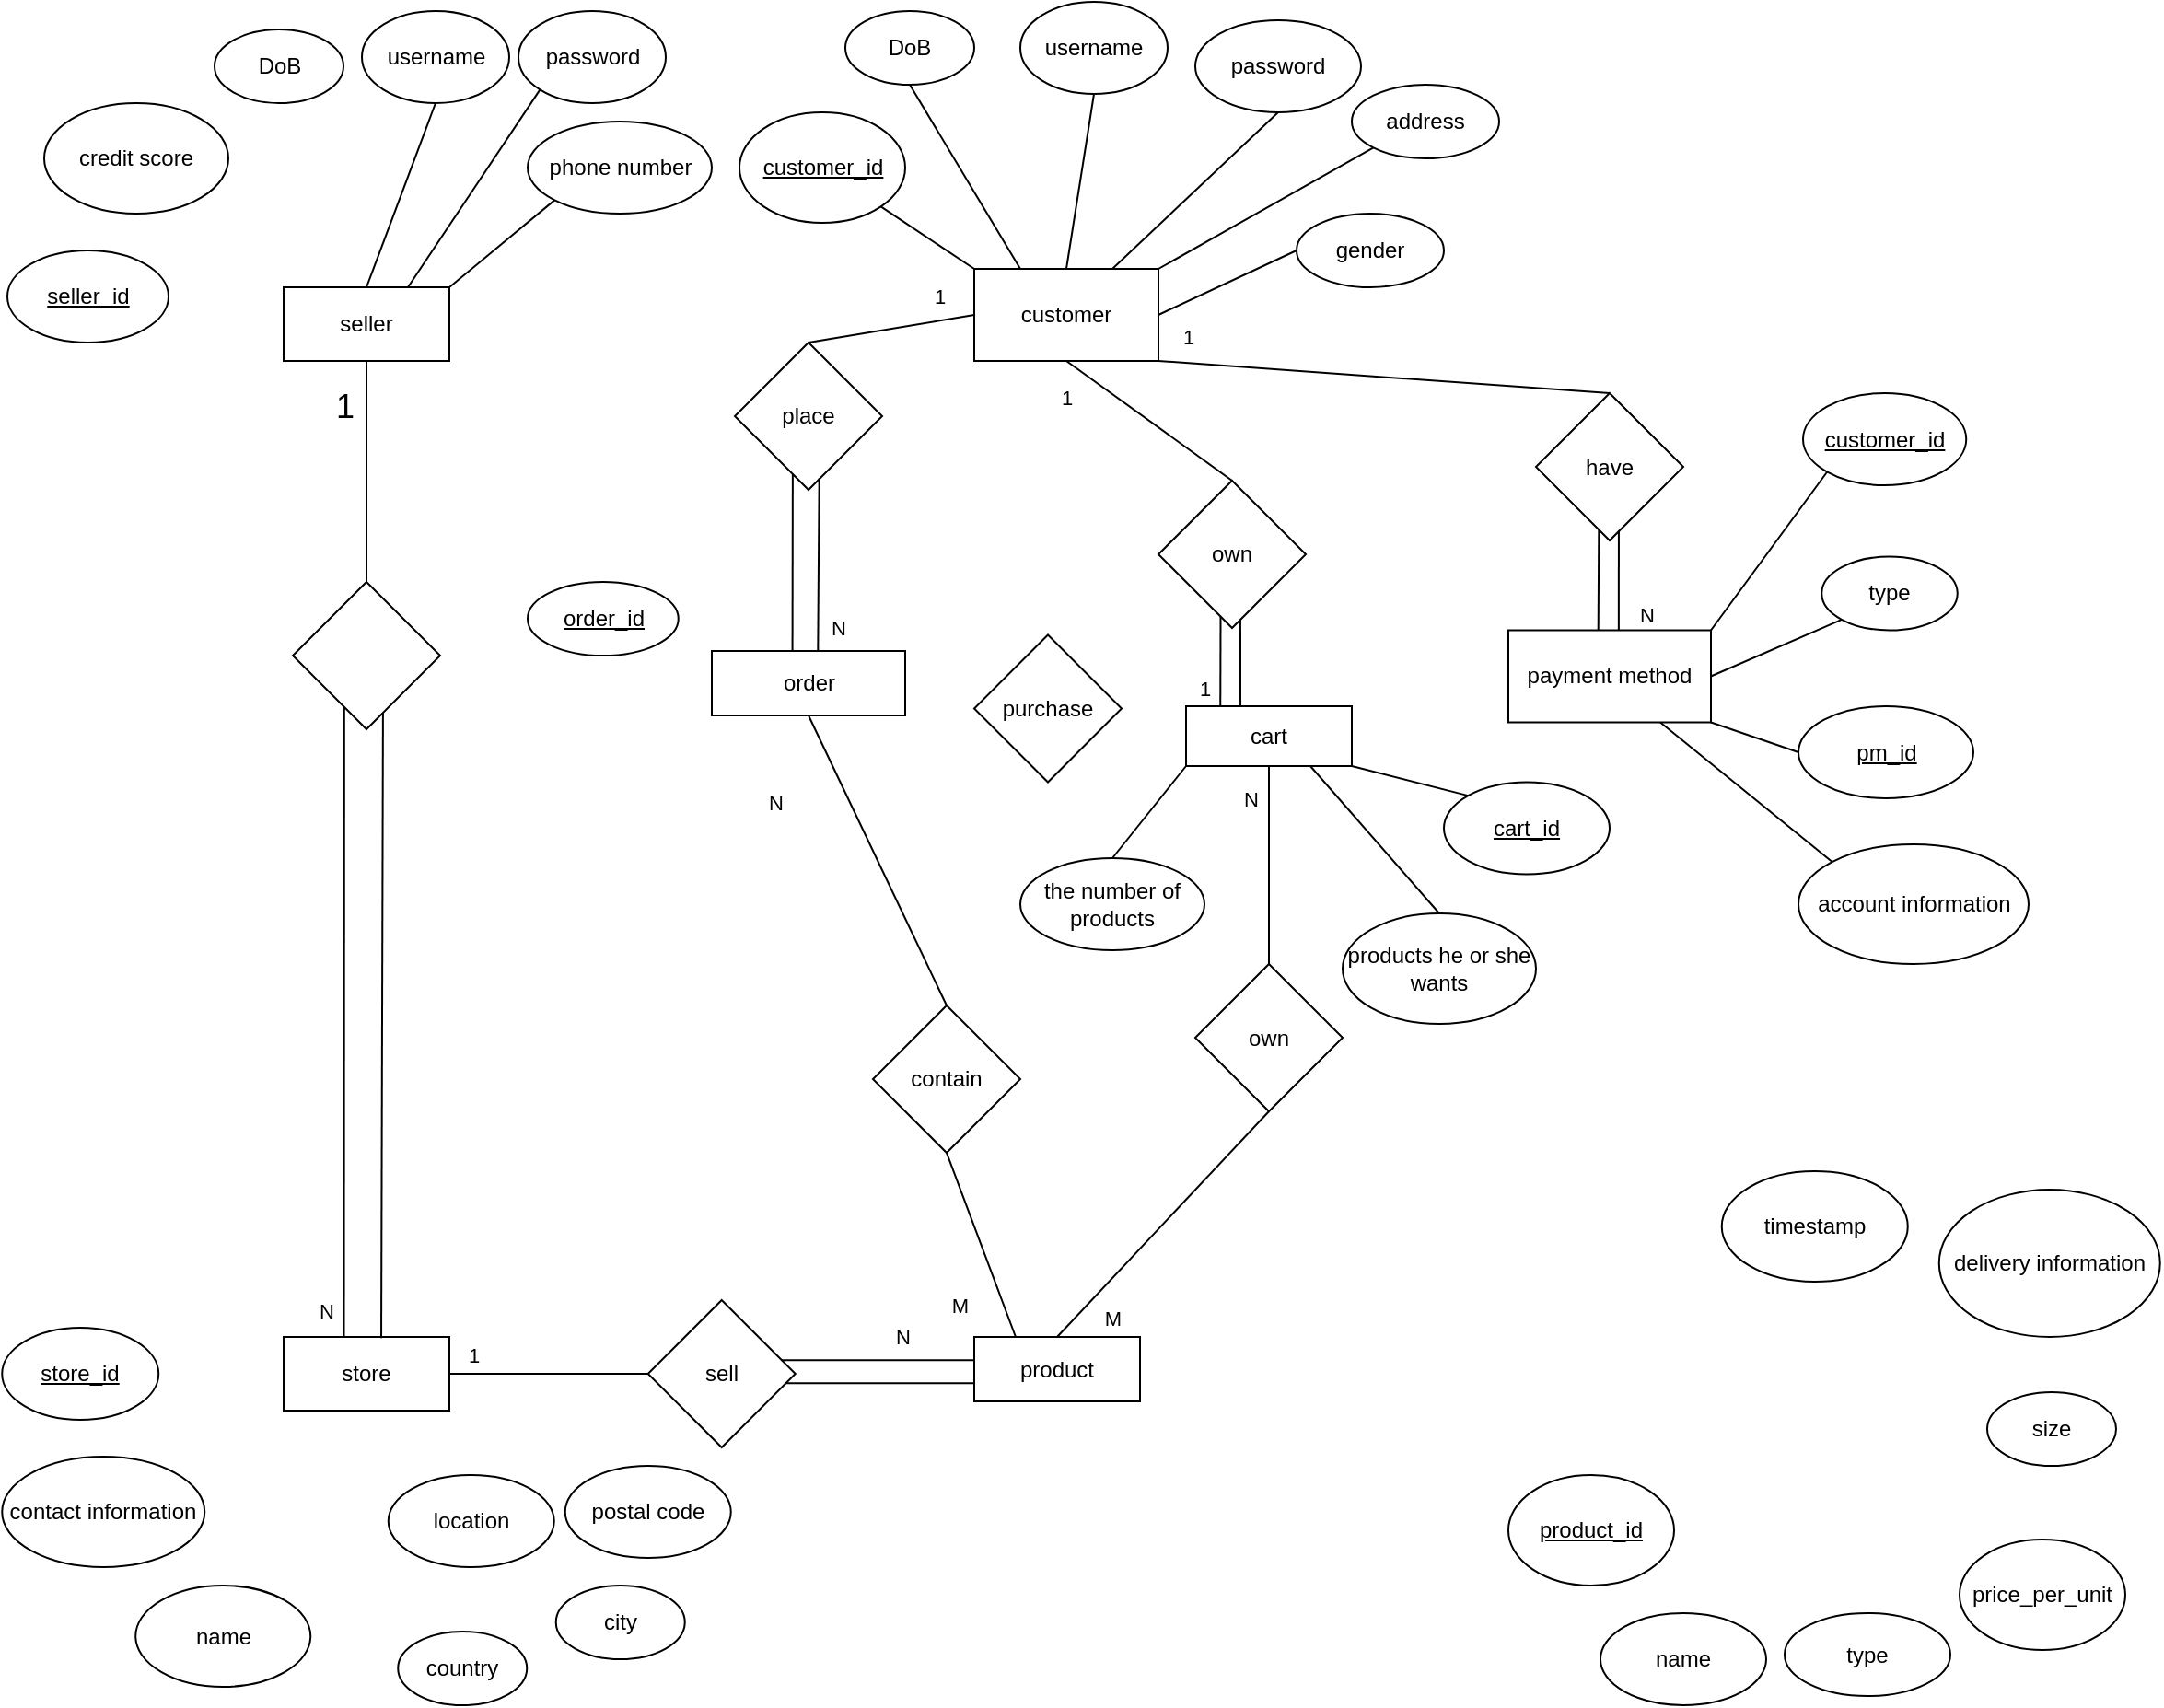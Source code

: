 <mxfile version="21.4.0" type="github">
  <diagram id="R2lEEEUBdFMjLlhIrx00" name="Page-1">
    <mxGraphModel dx="2045" dy="657" grid="1" gridSize="10" guides="1" tooltips="1" connect="1" arrows="1" fold="1" page="1" pageScale="1" pageWidth="850" pageHeight="1100" math="0" shadow="0" extFonts="Permanent Marker^https://fonts.googleapis.com/css?family=Permanent+Marker">
      <root>
        <mxCell id="0" />
        <mxCell id="1" parent="0" />
        <mxCell id="WJ2xPbu4sK1mDt2JDDbc-1" value="seller" style="rounded=0;whiteSpace=wrap;html=1;" parent="1" vertex="1">
          <mxGeometry x="-180" y="170" width="90" height="40" as="geometry" />
        </mxCell>
        <mxCell id="WJ2xPbu4sK1mDt2JDDbc-2" value="username" style="ellipse;whiteSpace=wrap;html=1;" parent="1" vertex="1">
          <mxGeometry x="-137.5" y="20" width="80" height="50" as="geometry" />
        </mxCell>
        <mxCell id="WJ2xPbu4sK1mDt2JDDbc-3" value="password" style="ellipse;whiteSpace=wrap;html=1;" parent="1" vertex="1">
          <mxGeometry x="-52.5" y="20" width="80" height="50" as="geometry" />
        </mxCell>
        <mxCell id="WJ2xPbu4sK1mDt2JDDbc-4" value="DoB" style="ellipse;whiteSpace=wrap;html=1;" parent="1" vertex="1">
          <mxGeometry x="-217.5" y="30" width="70" height="40" as="geometry" />
        </mxCell>
        <mxCell id="WJ2xPbu4sK1mDt2JDDbc-5" value="phone number" style="ellipse;whiteSpace=wrap;html=1;" parent="1" vertex="1">
          <mxGeometry x="-47.5" y="80" width="100" height="50" as="geometry" />
        </mxCell>
        <mxCell id="WJ2xPbu4sK1mDt2JDDbc-6" value="credit score" style="ellipse;whiteSpace=wrap;html=1;" parent="1" vertex="1">
          <mxGeometry x="-310" y="70" width="100" height="60" as="geometry" />
        </mxCell>
        <mxCell id="WJ2xPbu4sK1mDt2JDDbc-7" value="store" style="rounded=0;whiteSpace=wrap;html=1;" parent="1" vertex="1">
          <mxGeometry x="-180" y="740" width="90" height="40" as="geometry" />
        </mxCell>
        <mxCell id="WJ2xPbu4sK1mDt2JDDbc-8" value="&lt;u&gt;store_id&lt;/u&gt;" style="ellipse;whiteSpace=wrap;html=1;" parent="1" vertex="1">
          <mxGeometry x="-332.88" y="735" width="85" height="50" as="geometry" />
        </mxCell>
        <mxCell id="WJ2xPbu4sK1mDt2JDDbc-9" value="name" style="ellipse;whiteSpace=wrap;html=1;" parent="1" vertex="1">
          <mxGeometry x="-260.38" y="875" width="95" height="55" as="geometry" />
        </mxCell>
        <mxCell id="WJ2xPbu4sK1mDt2JDDbc-10" value="location" style="ellipse;whiteSpace=wrap;html=1;" parent="1" vertex="1">
          <mxGeometry x="-123.13" y="815" width="90" height="50" as="geometry" />
        </mxCell>
        <mxCell id="WJ2xPbu4sK1mDt2JDDbc-11" value="contact information" style="ellipse;whiteSpace=wrap;html=1;" parent="1" vertex="1">
          <mxGeometry x="-332.88" y="805" width="110" height="60" as="geometry" />
        </mxCell>
        <mxCell id="WJ2xPbu4sK1mDt2JDDbc-12" value="&lt;u&gt;seller_id&lt;/u&gt;" style="ellipse;whiteSpace=wrap;html=1;" parent="1" vertex="1">
          <mxGeometry x="-330" y="150" width="87.5" height="50" as="geometry" />
        </mxCell>
        <mxCell id="WJ2xPbu4sK1mDt2JDDbc-13" value="country" style="ellipse;whiteSpace=wrap;html=1;" parent="1" vertex="1">
          <mxGeometry x="-117.88" y="900" width="70" height="40" as="geometry" />
        </mxCell>
        <mxCell id="WJ2xPbu4sK1mDt2JDDbc-14" value="city" style="ellipse;whiteSpace=wrap;html=1;" parent="1" vertex="1">
          <mxGeometry x="-32.13" y="875" width="70" height="40" as="geometry" />
        </mxCell>
        <mxCell id="WJ2xPbu4sK1mDt2JDDbc-15" value="postal code" style="ellipse;whiteSpace=wrap;html=1;" parent="1" vertex="1">
          <mxGeometry x="-27.13" y="810" width="90" height="50" as="geometry" />
        </mxCell>
        <mxCell id="WJ2xPbu4sK1mDt2JDDbc-19" value="customer" style="rounded=0;whiteSpace=wrap;html=1;" parent="1" vertex="1">
          <mxGeometry x="195" y="160" width="100" height="50" as="geometry" />
        </mxCell>
        <mxCell id="WJ2xPbu4sK1mDt2JDDbc-20" value="&lt;u&gt;customer_id&lt;/u&gt;" style="ellipse;whiteSpace=wrap;html=1;" parent="1" vertex="1">
          <mxGeometry x="67.5" y="75" width="90" height="60" as="geometry" />
        </mxCell>
        <mxCell id="WJ2xPbu4sK1mDt2JDDbc-21" value="username" style="ellipse;whiteSpace=wrap;html=1;" parent="1" vertex="1">
          <mxGeometry x="220" y="15" width="80" height="50" as="geometry" />
        </mxCell>
        <mxCell id="WJ2xPbu4sK1mDt2JDDbc-22" value="password" style="ellipse;whiteSpace=wrap;html=1;" parent="1" vertex="1">
          <mxGeometry x="315" y="25" width="90" height="50" as="geometry" />
        </mxCell>
        <mxCell id="WJ2xPbu4sK1mDt2JDDbc-23" value="DoB" style="ellipse;whiteSpace=wrap;html=1;" parent="1" vertex="1">
          <mxGeometry x="125" y="20" width="70" height="40" as="geometry" />
        </mxCell>
        <mxCell id="WJ2xPbu4sK1mDt2JDDbc-24" value="gender" style="ellipse;whiteSpace=wrap;html=1;" parent="1" vertex="1">
          <mxGeometry x="370" y="130" width="80" height="40" as="geometry" />
        </mxCell>
        <mxCell id="WJ2xPbu4sK1mDt2JDDbc-25" value="address" style="ellipse;whiteSpace=wrap;html=1;" parent="1" vertex="1">
          <mxGeometry x="400" y="60" width="80" height="40" as="geometry" />
        </mxCell>
        <mxCell id="WJ2xPbu4sK1mDt2JDDbc-26" value="product" style="rounded=0;whiteSpace=wrap;html=1;" parent="1" vertex="1">
          <mxGeometry x="195" y="740" width="90" height="35" as="geometry" />
        </mxCell>
        <mxCell id="WJ2xPbu4sK1mDt2JDDbc-27" value="&lt;u&gt;product_id&lt;/u&gt;" style="ellipse;whiteSpace=wrap;html=1;" parent="1" vertex="1">
          <mxGeometry x="485" y="815" width="90" height="60" as="geometry" />
        </mxCell>
        <mxCell id="WJ2xPbu4sK1mDt2JDDbc-28" value="name" style="ellipse;whiteSpace=wrap;html=1;" parent="1" vertex="1">
          <mxGeometry x="535" y="890" width="90" height="50" as="geometry" />
        </mxCell>
        <mxCell id="WJ2xPbu4sK1mDt2JDDbc-29" value="type" style="ellipse;whiteSpace=wrap;html=1;" parent="1" vertex="1">
          <mxGeometry x="635" y="890" width="90" height="45" as="geometry" />
        </mxCell>
        <mxCell id="WJ2xPbu4sK1mDt2JDDbc-30" value="size" style="ellipse;whiteSpace=wrap;html=1;" parent="1" vertex="1">
          <mxGeometry x="745" y="770" width="70" height="40" as="geometry" />
        </mxCell>
        <mxCell id="WJ2xPbu4sK1mDt2JDDbc-31" value="price_per_unit" style="ellipse;whiteSpace=wrap;html=1;" parent="1" vertex="1">
          <mxGeometry x="730" y="850" width="90" height="60" as="geometry" />
        </mxCell>
        <mxCell id="WJ2xPbu4sK1mDt2JDDbc-38" value="order" style="rounded=0;whiteSpace=wrap;html=1;" parent="1" vertex="1">
          <mxGeometry x="52.5" y="367.5" width="105" height="35" as="geometry" />
        </mxCell>
        <mxCell id="WJ2xPbu4sK1mDt2JDDbc-42" value="&lt;u&gt;cart_id&lt;/u&gt;" style="ellipse;whiteSpace=wrap;html=1;" parent="1" vertex="1">
          <mxGeometry x="450" y="438.75" width="90" height="50" as="geometry" />
        </mxCell>
        <mxCell id="WJ2xPbu4sK1mDt2JDDbc-43" value="the number of products" style="ellipse;whiteSpace=wrap;html=1;" parent="1" vertex="1">
          <mxGeometry x="220" y="480" width="100" height="50" as="geometry" />
        </mxCell>
        <mxCell id="WJ2xPbu4sK1mDt2JDDbc-50" value="" style="endArrow=none;html=1;rounded=0;entryX=0.5;entryY=1;entryDx=0;entryDy=0;" parent="1" target="WJ2xPbu4sK1mDt2JDDbc-1" edge="1">
          <mxGeometry width="50" height="50" relative="1" as="geometry">
            <mxPoint x="-135" y="330" as="sourcePoint" />
            <mxPoint x="-166" y="320" as="targetPoint" />
          </mxGeometry>
        </mxCell>
        <mxCell id="WJ2xPbu4sK1mDt2JDDbc-56" value="&lt;font style=&quot;font-size: 18px;&quot;&gt;1&lt;/font&gt;" style="edgeLabel;html=1;align=center;verticalAlign=middle;resizable=0;points=[];" parent="WJ2xPbu4sK1mDt2JDDbc-50" vertex="1" connectable="0">
          <mxGeometry x="0.586" relative="1" as="geometry">
            <mxPoint x="-12" as="offset" />
          </mxGeometry>
        </mxCell>
        <mxCell id="WJ2xPbu4sK1mDt2JDDbc-51" value="" style="rhombus;whiteSpace=wrap;html=1;" parent="1" vertex="1">
          <mxGeometry x="-175" y="330" width="80" height="80" as="geometry" />
        </mxCell>
        <mxCell id="WJ2xPbu4sK1mDt2JDDbc-52" value="" style="endArrow=none;html=1;rounded=0;exitX=0.364;exitY=-0.009;exitDx=0;exitDy=0;exitPerimeter=0;entryX=0.349;entryY=0.847;entryDx=0;entryDy=0;entryPerimeter=0;" parent="1" edge="1" target="WJ2xPbu4sK1mDt2JDDbc-51" source="WJ2xPbu4sK1mDt2JDDbc-7">
          <mxGeometry width="50" height="50" relative="1" as="geometry">
            <mxPoint x="-147.29" y="756.08" as="sourcePoint" />
            <mxPoint x="-147" y="400" as="targetPoint" />
          </mxGeometry>
        </mxCell>
        <mxCell id="WJ2xPbu4sK1mDt2JDDbc-55" value="N" style="edgeLabel;html=1;align=center;verticalAlign=middle;resizable=0;points=[];" parent="WJ2xPbu4sK1mDt2JDDbc-52" vertex="1" connectable="0">
          <mxGeometry x="-0.367" y="-1" relative="1" as="geometry">
            <mxPoint x="-11" y="94" as="offset" />
          </mxGeometry>
        </mxCell>
        <mxCell id="WJ2xPbu4sK1mDt2JDDbc-53" value="" style="endArrow=none;html=1;rounded=0;entryX=0.612;entryY=0.888;entryDx=0;entryDy=0;entryPerimeter=0;exitX=0.589;exitY=0.017;exitDx=0;exitDy=0;exitPerimeter=0;" parent="1" source="WJ2xPbu4sK1mDt2JDDbc-7" target="WJ2xPbu4sK1mDt2JDDbc-51" edge="1">
          <mxGeometry width="50" height="50" relative="1" as="geometry">
            <mxPoint x="160" y="730" as="sourcePoint" />
            <mxPoint x="210" y="680" as="targetPoint" />
          </mxGeometry>
        </mxCell>
        <mxCell id="WJ2xPbu4sK1mDt2JDDbc-57" value="sell" style="rhombus;whiteSpace=wrap;html=1;" parent="1" vertex="1">
          <mxGeometry x="17.87" y="720" width="80" height="80" as="geometry" />
        </mxCell>
        <mxCell id="WJ2xPbu4sK1mDt2JDDbc-59" value="" style="endArrow=none;html=1;rounded=0;entryX=0;entryY=0.5;entryDx=0;entryDy=0;exitX=1;exitY=0.5;exitDx=0;exitDy=0;" parent="1" source="WJ2xPbu4sK1mDt2JDDbc-7" target="WJ2xPbu4sK1mDt2JDDbc-57" edge="1">
          <mxGeometry width="50" height="50" relative="1" as="geometry">
            <mxPoint x="220" y="830" as="sourcePoint" />
            <mxPoint x="300" y="840" as="targetPoint" />
            <Array as="points" />
          </mxGeometry>
        </mxCell>
        <mxCell id="WJ2xPbu4sK1mDt2JDDbc-64" value="1" style="edgeLabel;html=1;align=center;verticalAlign=middle;resizable=0;points=[];" parent="WJ2xPbu4sK1mDt2JDDbc-59" vertex="1" connectable="0">
          <mxGeometry x="-0.784" y="-2" relative="1" as="geometry">
            <mxPoint x="1" y="-12" as="offset" />
          </mxGeometry>
        </mxCell>
        <mxCell id="WJ2xPbu4sK1mDt2JDDbc-65" value="purchase" style="rhombus;whiteSpace=wrap;html=1;" parent="1" vertex="1">
          <mxGeometry x="195" y="358.75" width="80" height="80" as="geometry" />
        </mxCell>
        <mxCell id="WQUV_jJRk9BVvkySr6AF-2" value="place" style="rhombus;whiteSpace=wrap;html=1;" vertex="1" parent="1">
          <mxGeometry x="65" y="200" width="80" height="80" as="geometry" />
        </mxCell>
        <mxCell id="WQUV_jJRk9BVvkySr6AF-5" value="" style="endArrow=none;html=1;rounded=0;entryX=0;entryY=0.5;entryDx=0;entryDy=0;exitX=0.5;exitY=0;exitDx=0;exitDy=0;" edge="1" parent="1" source="WQUV_jJRk9BVvkySr6AF-2" target="WJ2xPbu4sK1mDt2JDDbc-19">
          <mxGeometry width="50" height="50" relative="1" as="geometry">
            <mxPoint x="95" y="260" as="sourcePoint" />
            <mxPoint x="145" y="210" as="targetPoint" />
          </mxGeometry>
        </mxCell>
        <mxCell id="WQUV_jJRk9BVvkySr6AF-8" value="1" style="edgeLabel;html=1;align=center;verticalAlign=middle;resizable=0;points=[];" vertex="1" connectable="0" parent="WQUV_jJRk9BVvkySr6AF-5">
          <mxGeometry x="0.76" y="-1" relative="1" as="geometry">
            <mxPoint x="-9" y="-13" as="offset" />
          </mxGeometry>
        </mxCell>
        <mxCell id="WQUV_jJRk9BVvkySr6AF-6" value="" style="endArrow=none;html=1;rounded=0;entryX=0.393;entryY=0.893;entryDx=0;entryDy=0;entryPerimeter=0;exitX=0.417;exitY=-0.008;exitDx=0;exitDy=0;exitPerimeter=0;" edge="1" parent="1" source="WJ2xPbu4sK1mDt2JDDbc-38" target="WQUV_jJRk9BVvkySr6AF-2">
          <mxGeometry width="50" height="50" relative="1" as="geometry">
            <mxPoint x="110" y="350" as="sourcePoint" />
            <mxPoint x="160" y="300" as="targetPoint" />
          </mxGeometry>
        </mxCell>
        <mxCell id="WQUV_jJRk9BVvkySr6AF-7" value="" style="endArrow=none;html=1;rounded=0;entryX=0.573;entryY=0.922;entryDx=0;entryDy=0;entryPerimeter=0;exitX=0.549;exitY=-0.013;exitDx=0;exitDy=0;exitPerimeter=0;" edge="1" parent="1" source="WJ2xPbu4sK1mDt2JDDbc-38" target="WQUV_jJRk9BVvkySr6AF-2">
          <mxGeometry width="50" height="50" relative="1" as="geometry">
            <mxPoint x="150" y="360" as="sourcePoint" />
            <mxPoint x="200" y="310" as="targetPoint" />
            <Array as="points" />
          </mxGeometry>
        </mxCell>
        <mxCell id="WQUV_jJRk9BVvkySr6AF-11" value="N" style="edgeLabel;html=1;align=center;verticalAlign=middle;resizable=0;points=[];" vertex="1" connectable="0" parent="WQUV_jJRk9BVvkySr6AF-7">
          <mxGeometry x="-0.346" y="-1" relative="1" as="geometry">
            <mxPoint x="9" y="18" as="offset" />
          </mxGeometry>
        </mxCell>
        <mxCell id="WQUV_jJRk9BVvkySr6AF-12" value="contain" style="rhombus;whiteSpace=wrap;html=1;" vertex="1" parent="1">
          <mxGeometry x="140" y="560" width="80" height="80" as="geometry" />
        </mxCell>
        <mxCell id="WQUV_jJRk9BVvkySr6AF-13" value="" style="endArrow=none;html=1;rounded=0;entryX=0.5;entryY=1;entryDx=0;entryDy=0;exitX=0.5;exitY=0;exitDx=0;exitDy=0;" edge="1" parent="1" source="WQUV_jJRk9BVvkySr6AF-12" target="WJ2xPbu4sK1mDt2JDDbc-38">
          <mxGeometry width="50" height="50" relative="1" as="geometry">
            <mxPoint x="500" y="520" as="sourcePoint" />
            <mxPoint x="550" y="470" as="targetPoint" />
          </mxGeometry>
        </mxCell>
        <mxCell id="WQUV_jJRk9BVvkySr6AF-17" value="N" style="edgeLabel;html=1;align=center;verticalAlign=middle;resizable=0;points=[];" vertex="1" connectable="0" parent="WQUV_jJRk9BVvkySr6AF-13">
          <mxGeometry x="-0.222" relative="1" as="geometry">
            <mxPoint x="-64" y="-49" as="offset" />
          </mxGeometry>
        </mxCell>
        <mxCell id="WQUV_jJRk9BVvkySr6AF-15" value="" style="endArrow=none;html=1;rounded=0;exitX=0.25;exitY=0;exitDx=0;exitDy=0;entryX=0.5;entryY=1;entryDx=0;entryDy=0;" edge="1" parent="1" source="WJ2xPbu4sK1mDt2JDDbc-26" target="WQUV_jJRk9BVvkySr6AF-12">
          <mxGeometry width="50" height="50" relative="1" as="geometry">
            <mxPoint x="590" y="730" as="sourcePoint" />
            <mxPoint x="610" y="600" as="targetPoint" />
          </mxGeometry>
        </mxCell>
        <mxCell id="WQUV_jJRk9BVvkySr6AF-20" value="M" style="edgeLabel;html=1;align=center;verticalAlign=middle;resizable=0;points=[];" vertex="1" connectable="0" parent="WQUV_jJRk9BVvkySr6AF-15">
          <mxGeometry x="-0.18" y="1" relative="1" as="geometry">
            <mxPoint x="-14" y="24" as="offset" />
          </mxGeometry>
        </mxCell>
        <mxCell id="WQUV_jJRk9BVvkySr6AF-21" value="" style="endArrow=none;html=1;rounded=0;entryX=0.002;entryY=0.36;entryDx=0;entryDy=0;entryPerimeter=0;exitX=0.907;exitY=0.408;exitDx=0;exitDy=0;exitPerimeter=0;" edge="1" parent="1" source="WJ2xPbu4sK1mDt2JDDbc-57" target="WJ2xPbu4sK1mDt2JDDbc-26">
          <mxGeometry width="50" height="50" relative="1" as="geometry">
            <mxPoint x="80" y="810" as="sourcePoint" />
            <mxPoint x="130" y="760" as="targetPoint" />
          </mxGeometry>
        </mxCell>
        <mxCell id="WQUV_jJRk9BVvkySr6AF-25" value="N" style="edgeLabel;html=1;align=center;verticalAlign=middle;resizable=0;points=[];" vertex="1" connectable="0" parent="WQUV_jJRk9BVvkySr6AF-21">
          <mxGeometry x="0.249" y="-1" relative="1" as="geometry">
            <mxPoint y="-14" as="offset" />
          </mxGeometry>
        </mxCell>
        <mxCell id="WQUV_jJRk9BVvkySr6AF-22" value="" style="endArrow=none;html=1;rounded=0;exitX=0.933;exitY=0.564;exitDx=0;exitDy=0;exitPerimeter=0;entryX=0;entryY=0.718;entryDx=0;entryDy=0;entryPerimeter=0;" edge="1" parent="1" source="WJ2xPbu4sK1mDt2JDDbc-57" target="WJ2xPbu4sK1mDt2JDDbc-26">
          <mxGeometry width="50" height="50" relative="1" as="geometry">
            <mxPoint x="95" y="815" as="sourcePoint" />
            <mxPoint x="145" y="765" as="targetPoint" />
          </mxGeometry>
        </mxCell>
        <mxCell id="WQUV_jJRk9BVvkySr6AF-26" value="payment method" style="rounded=0;whiteSpace=wrap;html=1;" vertex="1" parent="1">
          <mxGeometry x="485" y="356.25" width="110" height="50" as="geometry" />
        </mxCell>
        <mxCell id="WQUV_jJRk9BVvkySr6AF-27" value="cart" style="rounded=0;whiteSpace=wrap;html=1;" vertex="1" parent="1">
          <mxGeometry x="310" y="397.5" width="90" height="32.5" as="geometry" />
        </mxCell>
        <mxCell id="WQUV_jJRk9BVvkySr6AF-28" value="&lt;u&gt;order_id&lt;/u&gt;" style="ellipse;whiteSpace=wrap;html=1;" vertex="1" parent="1">
          <mxGeometry x="-47.5" y="330" width="81.87" height="40" as="geometry" />
        </mxCell>
        <mxCell id="WQUV_jJRk9BVvkySr6AF-29" value="timestamp" style="ellipse;whiteSpace=wrap;html=1;" vertex="1" parent="1">
          <mxGeometry x="600.88" y="650" width="101" height="60" as="geometry" />
        </mxCell>
        <mxCell id="WQUV_jJRk9BVvkySr6AF-30" value="delivery information" style="ellipse;whiteSpace=wrap;html=1;" vertex="1" parent="1">
          <mxGeometry x="718.88" y="660" width="120" height="80" as="geometry" />
        </mxCell>
        <mxCell id="WQUV_jJRk9BVvkySr6AF-31" value="&lt;u&gt;customer_id&lt;/u&gt;" style="ellipse;whiteSpace=wrap;html=1;" vertex="1" parent="1">
          <mxGeometry x="645" y="227.5" width="88.62" height="50" as="geometry" />
        </mxCell>
        <mxCell id="WQUV_jJRk9BVvkySr6AF-32" value="&lt;u&gt;pm_id&lt;/u&gt;" style="ellipse;whiteSpace=wrap;html=1;" vertex="1" parent="1">
          <mxGeometry x="642.5" y="397.5" width="95" height="50" as="geometry" />
        </mxCell>
        <mxCell id="WQUV_jJRk9BVvkySr6AF-33" value="type" style="ellipse;whiteSpace=wrap;html=1;" vertex="1" parent="1">
          <mxGeometry x="655.13" y="316.25" width="73.75" height="40" as="geometry" />
        </mxCell>
        <mxCell id="WQUV_jJRk9BVvkySr6AF-34" value="account information" style="ellipse;whiteSpace=wrap;html=1;" vertex="1" parent="1">
          <mxGeometry x="642.5" y="472.5" width="125" height="65" as="geometry" />
        </mxCell>
        <mxCell id="WQUV_jJRk9BVvkySr6AF-35" value="own" style="rhombus;whiteSpace=wrap;html=1;" vertex="1" parent="1">
          <mxGeometry x="295" y="275" width="80" height="80" as="geometry" />
        </mxCell>
        <mxCell id="WQUV_jJRk9BVvkySr6AF-36" value="" style="endArrow=none;html=1;rounded=0;entryX=0.5;entryY=1;entryDx=0;entryDy=0;exitX=0.5;exitY=0;exitDx=0;exitDy=0;" edge="1" parent="1" source="WQUV_jJRk9BVvkySr6AF-35" target="WJ2xPbu4sK1mDt2JDDbc-19">
          <mxGeometry width="50" height="50" relative="1" as="geometry">
            <mxPoint x="200" y="320" as="sourcePoint" />
            <mxPoint x="250" y="270" as="targetPoint" />
          </mxGeometry>
        </mxCell>
        <mxCell id="WQUV_jJRk9BVvkySr6AF-40" value="1&lt;br&gt;" style="edgeLabel;html=1;align=center;verticalAlign=middle;resizable=0;points=[];" vertex="1" connectable="0" parent="WQUV_jJRk9BVvkySr6AF-36">
          <mxGeometry x="0.358" relative="1" as="geometry">
            <mxPoint x="-29" y="-1" as="offset" />
          </mxGeometry>
        </mxCell>
        <mxCell id="WQUV_jJRk9BVvkySr6AF-41" value="" style="endArrow=none;html=1;rounded=0;entryX=0.422;entryY=0.922;entryDx=0;entryDy=0;entryPerimeter=0;exitX=0.207;exitY=-0.004;exitDx=0;exitDy=0;exitPerimeter=0;" edge="1" parent="1" source="WQUV_jJRk9BVvkySr6AF-27" target="WQUV_jJRk9BVvkySr6AF-35">
          <mxGeometry width="50" height="50" relative="1" as="geometry">
            <mxPoint x="275" y="417.5" as="sourcePoint" />
            <mxPoint x="325" y="367.5" as="targetPoint" />
          </mxGeometry>
        </mxCell>
        <mxCell id="WQUV_jJRk9BVvkySr6AF-43" value="1&lt;br&gt;" style="edgeLabel;html=1;align=center;verticalAlign=middle;resizable=0;points=[];" vertex="1" connectable="0" parent="WQUV_jJRk9BVvkySr6AF-41">
          <mxGeometry x="-0.458" y="1" relative="1" as="geometry">
            <mxPoint x="-8" y="3" as="offset" />
          </mxGeometry>
        </mxCell>
        <mxCell id="WQUV_jJRk9BVvkySr6AF-42" value="" style="endArrow=none;html=1;rounded=0;entryX=0.556;entryY=0.942;entryDx=0;entryDy=0;entryPerimeter=0;exitX=0.328;exitY=-0.004;exitDx=0;exitDy=0;exitPerimeter=0;" edge="1" parent="1" source="WQUV_jJRk9BVvkySr6AF-27" target="WQUV_jJRk9BVvkySr6AF-35">
          <mxGeometry width="50" height="50" relative="1" as="geometry">
            <mxPoint x="300" y="410" as="sourcePoint" />
            <mxPoint x="350" y="360" as="targetPoint" />
          </mxGeometry>
        </mxCell>
        <mxCell id="WQUV_jJRk9BVvkySr6AF-44" value="own" style="rhombus;whiteSpace=wrap;html=1;" vertex="1" parent="1">
          <mxGeometry x="315" y="537.5" width="80" height="80" as="geometry" />
        </mxCell>
        <mxCell id="WQUV_jJRk9BVvkySr6AF-45" value="" style="endArrow=none;html=1;rounded=0;entryX=0.5;entryY=1;entryDx=0;entryDy=0;exitX=0.5;exitY=0;exitDx=0;exitDy=0;" edge="1" parent="1" source="WQUV_jJRk9BVvkySr6AF-44" target="WQUV_jJRk9BVvkySr6AF-27">
          <mxGeometry width="50" height="50" relative="1" as="geometry">
            <mxPoint x="280" y="560" as="sourcePoint" />
            <mxPoint x="330" y="510" as="targetPoint" />
          </mxGeometry>
        </mxCell>
        <mxCell id="WQUV_jJRk9BVvkySr6AF-48" value="N" style="edgeLabel;html=1;align=center;verticalAlign=middle;resizable=0;points=[];" vertex="1" connectable="0" parent="WQUV_jJRk9BVvkySr6AF-45">
          <mxGeometry x="-0.389" relative="1" as="geometry">
            <mxPoint x="-10" y="-57" as="offset" />
          </mxGeometry>
        </mxCell>
        <mxCell id="WQUV_jJRk9BVvkySr6AF-46" value="" style="endArrow=none;html=1;rounded=0;entryX=0.5;entryY=1;entryDx=0;entryDy=0;exitX=0.5;exitY=0;exitDx=0;exitDy=0;" edge="1" parent="1" source="WJ2xPbu4sK1mDt2JDDbc-26" target="WQUV_jJRk9BVvkySr6AF-44">
          <mxGeometry width="50" height="50" relative="1" as="geometry">
            <mxPoint x="260" y="700" as="sourcePoint" />
            <mxPoint x="310" y="650" as="targetPoint" />
          </mxGeometry>
        </mxCell>
        <mxCell id="WQUV_jJRk9BVvkySr6AF-47" value="M" style="edgeLabel;html=1;align=center;verticalAlign=middle;resizable=0;points=[];" vertex="1" connectable="0" parent="WQUV_jJRk9BVvkySr6AF-46">
          <mxGeometry x="0.764" relative="1" as="geometry">
            <mxPoint x="-72" y="98" as="offset" />
          </mxGeometry>
        </mxCell>
        <mxCell id="WQUV_jJRk9BVvkySr6AF-50" value="have" style="rhombus;whiteSpace=wrap;html=1;" vertex="1" parent="1">
          <mxGeometry x="500" y="227.5" width="80" height="80" as="geometry" />
        </mxCell>
        <mxCell id="WQUV_jJRk9BVvkySr6AF-51" value="" style="endArrow=none;html=1;rounded=0;entryX=1;entryY=1;entryDx=0;entryDy=0;exitX=0.5;exitY=0;exitDx=0;exitDy=0;" edge="1" parent="1" source="WQUV_jJRk9BVvkySr6AF-50" target="WJ2xPbu4sK1mDt2JDDbc-19">
          <mxGeometry width="50" height="50" relative="1" as="geometry">
            <mxPoint x="360" y="290" as="sourcePoint" />
            <mxPoint x="410" y="240" as="targetPoint" />
          </mxGeometry>
        </mxCell>
        <mxCell id="WQUV_jJRk9BVvkySr6AF-55" value="1" style="edgeLabel;html=1;align=center;verticalAlign=middle;resizable=0;points=[];" vertex="1" connectable="0" parent="WQUV_jJRk9BVvkySr6AF-51">
          <mxGeometry x="0.794" relative="1" as="geometry">
            <mxPoint x="-9" y="-15" as="offset" />
          </mxGeometry>
        </mxCell>
        <mxCell id="WQUV_jJRk9BVvkySr6AF-56" value="" style="endArrow=none;html=1;rounded=0;entryX=0.427;entryY=0.925;entryDx=0;entryDy=0;entryPerimeter=0;exitX=0.444;exitY=0;exitDx=0;exitDy=0;exitPerimeter=0;" edge="1" parent="1" source="WQUV_jJRk9BVvkySr6AF-26" target="WQUV_jJRk9BVvkySr6AF-50">
          <mxGeometry width="50" height="50" relative="1" as="geometry">
            <mxPoint x="490" y="377.5" as="sourcePoint" />
            <mxPoint x="540" y="327.5" as="targetPoint" />
          </mxGeometry>
        </mxCell>
        <mxCell id="WQUV_jJRk9BVvkySr6AF-57" value="" style="endArrow=none;html=1;rounded=0;entryX=0.562;entryY=0.934;entryDx=0;entryDy=0;entryPerimeter=0;exitX=0.545;exitY=-0.003;exitDx=0;exitDy=0;exitPerimeter=0;" edge="1" parent="1" source="WQUV_jJRk9BVvkySr6AF-26" target="WQUV_jJRk9BVvkySr6AF-50">
          <mxGeometry width="50" height="50" relative="1" as="geometry">
            <mxPoint x="510" y="367.5" as="sourcePoint" />
            <mxPoint x="560" y="317.5" as="targetPoint" />
          </mxGeometry>
        </mxCell>
        <mxCell id="WQUV_jJRk9BVvkySr6AF-58" value="N" style="edgeLabel;html=1;align=center;verticalAlign=middle;resizable=0;points=[];" vertex="1" connectable="0" parent="WQUV_jJRk9BVvkySr6AF-57">
          <mxGeometry x="-0.347" y="-2" relative="1" as="geometry">
            <mxPoint x="13" y="9" as="offset" />
          </mxGeometry>
        </mxCell>
        <mxCell id="WQUV_jJRk9BVvkySr6AF-59" value="" style="endArrow=none;html=1;rounded=0;entryX=0;entryY=1;entryDx=0;entryDy=0;exitX=1;exitY=0;exitDx=0;exitDy=0;" edge="1" parent="1" source="WQUV_jJRk9BVvkySr6AF-26" target="WQUV_jJRk9BVvkySr6AF-31">
          <mxGeometry width="50" height="50" relative="1" as="geometry">
            <mxPoint x="590" y="337.5" as="sourcePoint" />
            <mxPoint x="640" y="287.5" as="targetPoint" />
          </mxGeometry>
        </mxCell>
        <mxCell id="WQUV_jJRk9BVvkySr6AF-61" value="" style="endArrow=none;html=1;rounded=0;entryX=0;entryY=1;entryDx=0;entryDy=0;exitX=1;exitY=0.5;exitDx=0;exitDy=0;" edge="1" parent="1" source="WQUV_jJRk9BVvkySr6AF-26" target="WQUV_jJRk9BVvkySr6AF-33">
          <mxGeometry width="50" height="50" relative="1" as="geometry">
            <mxPoint x="550" y="487.5" as="sourcePoint" />
            <mxPoint x="600" y="437.5" as="targetPoint" />
          </mxGeometry>
        </mxCell>
        <mxCell id="WQUV_jJRk9BVvkySr6AF-63" value="" style="endArrow=none;html=1;rounded=0;entryX=0;entryY=0.5;entryDx=0;entryDy=0;exitX=1;exitY=1;exitDx=0;exitDy=0;" edge="1" parent="1" source="WQUV_jJRk9BVvkySr6AF-26" target="WQUV_jJRk9BVvkySr6AF-32">
          <mxGeometry width="50" height="50" relative="1" as="geometry">
            <mxPoint x="550" y="477.5" as="sourcePoint" />
            <mxPoint x="600" y="427.5" as="targetPoint" />
          </mxGeometry>
        </mxCell>
        <mxCell id="WQUV_jJRk9BVvkySr6AF-64" value="" style="endArrow=none;html=1;rounded=0;entryX=0;entryY=0;entryDx=0;entryDy=0;exitX=0.75;exitY=1;exitDx=0;exitDy=0;" edge="1" parent="1" source="WQUV_jJRk9BVvkySr6AF-26" target="WQUV_jJRk9BVvkySr6AF-34">
          <mxGeometry width="50" height="50" relative="1" as="geometry">
            <mxPoint x="500" y="537.5" as="sourcePoint" />
            <mxPoint x="627.5" y="500" as="targetPoint" />
          </mxGeometry>
        </mxCell>
        <mxCell id="WQUV_jJRk9BVvkySr6AF-65" value="products he or she wants" style="ellipse;whiteSpace=wrap;html=1;" vertex="1" parent="1">
          <mxGeometry x="395" y="510" width="105" height="60" as="geometry" />
        </mxCell>
        <mxCell id="WQUV_jJRk9BVvkySr6AF-67" value="" style="endArrow=none;html=1;rounded=0;entryX=0;entryY=1;entryDx=0;entryDy=0;exitX=0.5;exitY=0;exitDx=0;exitDy=0;" edge="1" parent="1" source="WJ2xPbu4sK1mDt2JDDbc-43" target="WQUV_jJRk9BVvkySr6AF-27">
          <mxGeometry width="50" height="50" relative="1" as="geometry">
            <mxPoint x="240" y="500" as="sourcePoint" />
            <mxPoint x="290" y="450" as="targetPoint" />
          </mxGeometry>
        </mxCell>
        <mxCell id="WQUV_jJRk9BVvkySr6AF-68" value="" style="endArrow=none;html=1;rounded=0;entryX=1;entryY=1;entryDx=0;entryDy=0;exitX=0;exitY=0;exitDx=0;exitDy=0;" edge="1" parent="1" source="WJ2xPbu4sK1mDt2JDDbc-42" target="WQUV_jJRk9BVvkySr6AF-27">
          <mxGeometry width="50" height="50" relative="1" as="geometry">
            <mxPoint x="370" y="500" as="sourcePoint" />
            <mxPoint x="420" y="450" as="targetPoint" />
          </mxGeometry>
        </mxCell>
        <mxCell id="WQUV_jJRk9BVvkySr6AF-69" value="" style="endArrow=none;html=1;rounded=0;entryX=0.75;entryY=1;entryDx=0;entryDy=0;exitX=0.5;exitY=0;exitDx=0;exitDy=0;" edge="1" parent="1" source="WQUV_jJRk9BVvkySr6AF-65" target="WQUV_jJRk9BVvkySr6AF-27">
          <mxGeometry width="50" height="50" relative="1" as="geometry">
            <mxPoint x="350" y="530" as="sourcePoint" />
            <mxPoint x="400" y="480" as="targetPoint" />
          </mxGeometry>
        </mxCell>
        <mxCell id="WQUV_jJRk9BVvkySr6AF-70" value="" style="endArrow=none;html=1;rounded=0;entryX=0;entryY=0.5;entryDx=0;entryDy=0;exitX=1;exitY=0.5;exitDx=0;exitDy=0;" edge="1" parent="1" source="WJ2xPbu4sK1mDt2JDDbc-19" target="WJ2xPbu4sK1mDt2JDDbc-24">
          <mxGeometry width="50" height="50" relative="1" as="geometry">
            <mxPoint x="320" y="220" as="sourcePoint" />
            <mxPoint x="370" y="170" as="targetPoint" />
          </mxGeometry>
        </mxCell>
        <mxCell id="WQUV_jJRk9BVvkySr6AF-71" value="" style="endArrow=none;html=1;rounded=0;entryX=0;entryY=1;entryDx=0;entryDy=0;exitX=1;exitY=0;exitDx=0;exitDy=0;" edge="1" parent="1" source="WJ2xPbu4sK1mDt2JDDbc-19" target="WJ2xPbu4sK1mDt2JDDbc-25">
          <mxGeometry width="50" height="50" relative="1" as="geometry">
            <mxPoint x="300" y="160" as="sourcePoint" />
            <mxPoint x="350" y="110" as="targetPoint" />
          </mxGeometry>
        </mxCell>
        <mxCell id="WQUV_jJRk9BVvkySr6AF-72" value="" style="endArrow=none;html=1;rounded=0;entryX=0.5;entryY=1;entryDx=0;entryDy=0;exitX=0.75;exitY=0;exitDx=0;exitDy=0;" edge="1" parent="1" source="WJ2xPbu4sK1mDt2JDDbc-19" target="WJ2xPbu4sK1mDt2JDDbc-22">
          <mxGeometry width="50" height="50" relative="1" as="geometry">
            <mxPoint x="240" y="160" as="sourcePoint" />
            <mxPoint x="290" y="110" as="targetPoint" />
          </mxGeometry>
        </mxCell>
        <mxCell id="WQUV_jJRk9BVvkySr6AF-73" value="" style="endArrow=none;html=1;rounded=0;entryX=0.5;entryY=1;entryDx=0;entryDy=0;exitX=0.5;exitY=0;exitDx=0;exitDy=0;" edge="1" parent="1" source="WJ2xPbu4sK1mDt2JDDbc-19" target="WJ2xPbu4sK1mDt2JDDbc-21">
          <mxGeometry width="50" height="50" relative="1" as="geometry">
            <mxPoint x="210" y="160" as="sourcePoint" />
            <mxPoint x="260" y="110" as="targetPoint" />
          </mxGeometry>
        </mxCell>
        <mxCell id="WQUV_jJRk9BVvkySr6AF-74" value="" style="endArrow=none;html=1;rounded=0;entryX=0.5;entryY=1;entryDx=0;entryDy=0;exitX=0.25;exitY=0;exitDx=0;exitDy=0;" edge="1" parent="1" source="WJ2xPbu4sK1mDt2JDDbc-19" target="WJ2xPbu4sK1mDt2JDDbc-23">
          <mxGeometry width="50" height="50" relative="1" as="geometry">
            <mxPoint x="140" y="150" as="sourcePoint" />
            <mxPoint x="190" y="100" as="targetPoint" />
          </mxGeometry>
        </mxCell>
        <mxCell id="WQUV_jJRk9BVvkySr6AF-75" value="" style="endArrow=none;html=1;rounded=0;entryX=1;entryY=1;entryDx=0;entryDy=0;exitX=0;exitY=0;exitDx=0;exitDy=0;" edge="1" parent="1" source="WJ2xPbu4sK1mDt2JDDbc-19" target="WJ2xPbu4sK1mDt2JDDbc-20">
          <mxGeometry width="50" height="50" relative="1" as="geometry">
            <mxPoint x="100" y="190" as="sourcePoint" />
            <mxPoint x="150" y="140" as="targetPoint" />
          </mxGeometry>
        </mxCell>
        <mxCell id="WQUV_jJRk9BVvkySr6AF-76" value="" style="endArrow=none;html=1;rounded=0;entryX=0;entryY=1;entryDx=0;entryDy=0;exitX=1;exitY=0;exitDx=0;exitDy=0;" edge="1" parent="1" source="WJ2xPbu4sK1mDt2JDDbc-1" target="WJ2xPbu4sK1mDt2JDDbc-5">
          <mxGeometry width="50" height="50" relative="1" as="geometry">
            <mxPoint x="-70" y="210" as="sourcePoint" />
            <mxPoint x="-20" y="160" as="targetPoint" />
          </mxGeometry>
        </mxCell>
        <mxCell id="WQUV_jJRk9BVvkySr6AF-77" value="" style="endArrow=none;html=1;rounded=0;entryX=0;entryY=1;entryDx=0;entryDy=0;exitX=0.75;exitY=0;exitDx=0;exitDy=0;" edge="1" parent="1" source="WJ2xPbu4sK1mDt2JDDbc-1" target="WJ2xPbu4sK1mDt2JDDbc-3">
          <mxGeometry width="50" height="50" relative="1" as="geometry">
            <mxPoint x="-130" y="150" as="sourcePoint" />
            <mxPoint x="-80" y="100" as="targetPoint" />
          </mxGeometry>
        </mxCell>
        <mxCell id="WQUV_jJRk9BVvkySr6AF-78" value="" style="endArrow=none;html=1;rounded=0;entryX=0.5;entryY=1;entryDx=0;entryDy=0;exitX=0.5;exitY=0;exitDx=0;exitDy=0;" edge="1" parent="1" source="WJ2xPbu4sK1mDt2JDDbc-1" target="WJ2xPbu4sK1mDt2JDDbc-2">
          <mxGeometry width="50" height="50" relative="1" as="geometry">
            <mxPoint x="-160" y="160" as="sourcePoint" />
            <mxPoint x="-110" y="110" as="targetPoint" />
          </mxGeometry>
        </mxCell>
      </root>
    </mxGraphModel>
  </diagram>
</mxfile>
